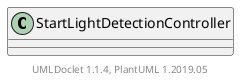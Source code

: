 @startuml

    class StartLightDetectionController [[StartLightDetectionController.html]] {
    }


    center footer UMLDoclet 1.1.4, PlantUML 1.2019.05
@enduml
